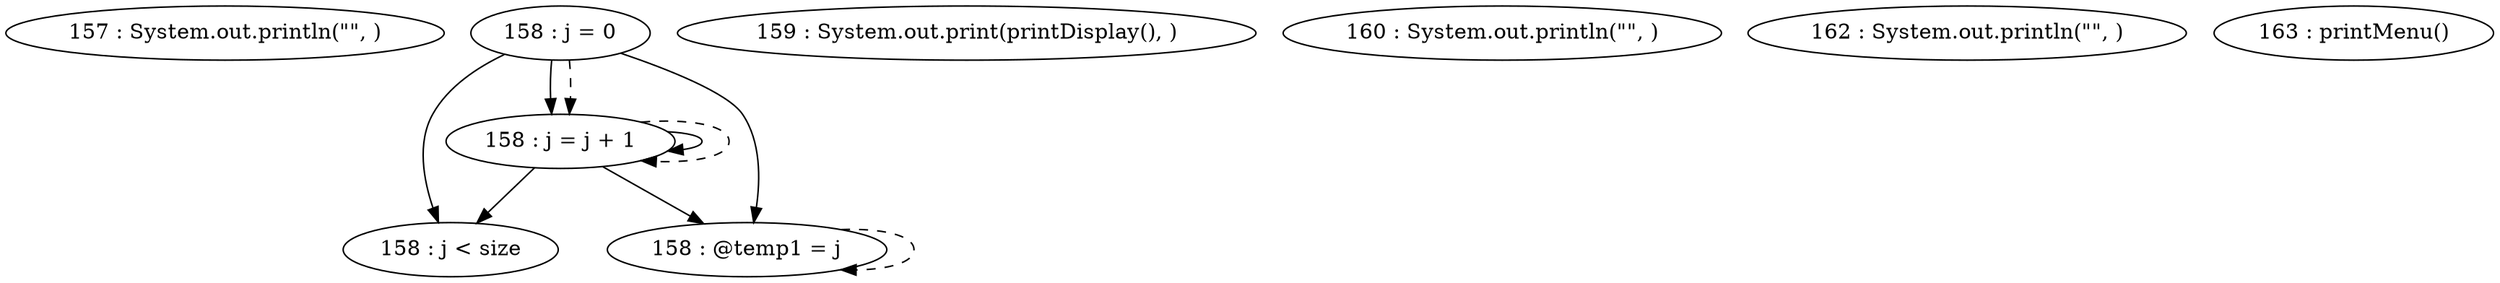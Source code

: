 digraph G {
"157 : System.out.println(\"\", )"
"158 : j = 0"
"158 : j = 0" -> "158 : j = j + 1"
"158 : j = 0" -> "158 : j < size"
"158 : j = 0" -> "158 : @temp1 = j"
"158 : j = 0" -> "158 : j = j + 1" [style=dashed]
"158 : j < size"
"159 : System.out.print(printDisplay(), )"
"160 : System.out.println(\"\", )"
"158 : @temp1 = j"
"158 : @temp1 = j" -> "158 : @temp1 = j" [style=dashed]
"158 : j = j + 1"
"158 : j = j + 1" -> "158 : j = j + 1"
"158 : j = j + 1" -> "158 : j < size"
"158 : j = j + 1" -> "158 : @temp1 = j"
"158 : j = j + 1" -> "158 : j = j + 1" [style=dashed]
"162 : System.out.println(\"\", )"
"163 : printMenu()"
}